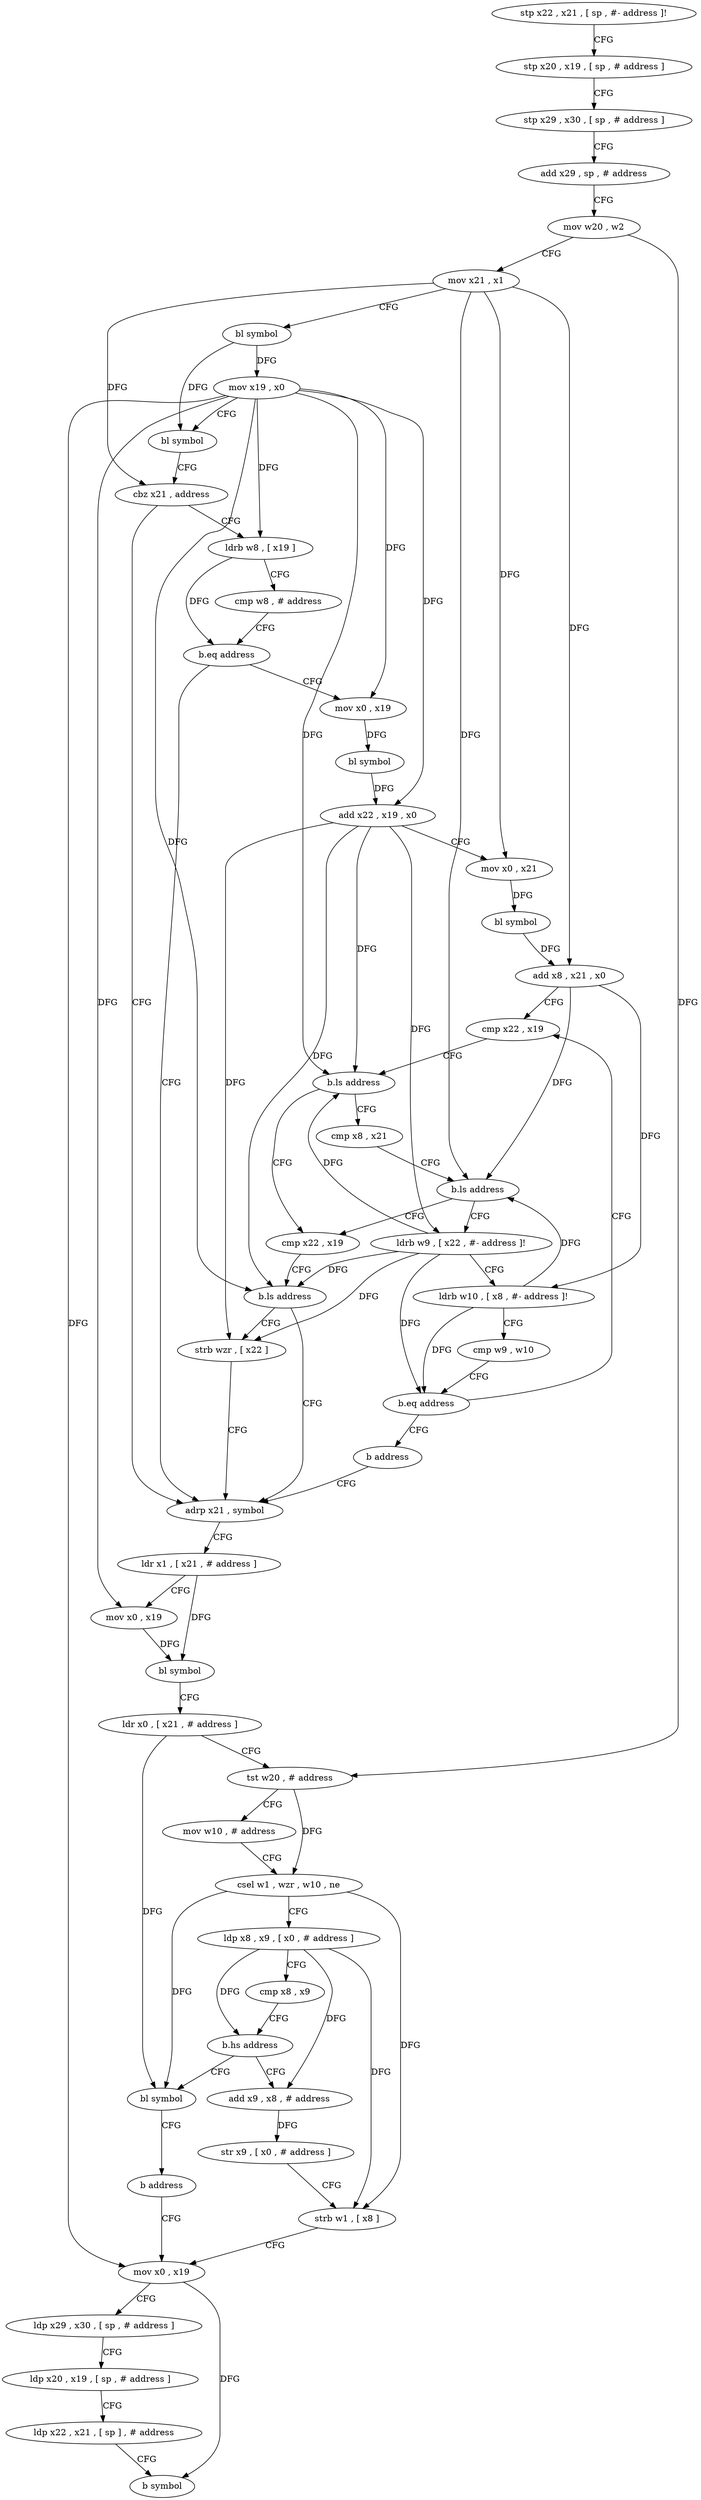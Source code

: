 digraph "func" {
"4200508" [label = "stp x22 , x21 , [ sp , #- address ]!" ]
"4200512" [label = "stp x20 , x19 , [ sp , # address ]" ]
"4200516" [label = "stp x29 , x30 , [ sp , # address ]" ]
"4200520" [label = "add x29 , sp , # address" ]
"4200524" [label = "mov w20 , w2" ]
"4200528" [label = "mov x21 , x1" ]
"4200532" [label = "bl symbol" ]
"4200536" [label = "mov x19 , x0" ]
"4200540" [label = "bl symbol" ]
"4200544" [label = "cbz x21 , address" ]
"4200632" [label = "adrp x21 , symbol" ]
"4200548" [label = "ldrb w8 , [ x19 ]" ]
"4200636" [label = "ldr x1 , [ x21 , # address ]" ]
"4200640" [label = "mov x0 , x19" ]
"4200644" [label = "bl symbol" ]
"4200648" [label = "ldr x0 , [ x21 , # address ]" ]
"4200652" [label = "tst w20 , # address" ]
"4200656" [label = "mov w10 , # address" ]
"4200660" [label = "csel w1 , wzr , w10 , ne" ]
"4200664" [label = "ldp x8 , x9 , [ x0 , # address ]" ]
"4200668" [label = "cmp x8 , x9" ]
"4200672" [label = "b.hs address" ]
"4200708" [label = "bl symbol" ]
"4200676" [label = "add x9 , x8 , # address" ]
"4200552" [label = "cmp w8 , # address" ]
"4200556" [label = "b.eq address" ]
"4200560" [label = "mov x0 , x19" ]
"4200712" [label = "b address" ]
"4200688" [label = "mov x0 , x19" ]
"4200680" [label = "str x9 , [ x0 , # address ]" ]
"4200684" [label = "strb w1 , [ x8 ]" ]
"4200564" [label = "bl symbol" ]
"4200568" [label = "add x22 , x19 , x0" ]
"4200572" [label = "mov x0 , x21" ]
"4200576" [label = "bl symbol" ]
"4200580" [label = "add x8 , x21 , x0" ]
"4200584" [label = "cmp x22 , x19" ]
"4200692" [label = "ldp x29 , x30 , [ sp , # address ]" ]
"4200696" [label = "ldp x20 , x19 , [ sp , # address ]" ]
"4200700" [label = "ldp x22 , x21 , [ sp ] , # address" ]
"4200704" [label = "b symbol" ]
"4200620" [label = "cmp x22 , x19" ]
"4200624" [label = "b.ls address" ]
"4200628" [label = "strb wzr , [ x22 ]" ]
"4200592" [label = "cmp x8 , x21" ]
"4200596" [label = "b.ls address" ]
"4200600" [label = "ldrb w9 , [ x22 , #- address ]!" ]
"4200604" [label = "ldrb w10 , [ x8 , #- address ]!" ]
"4200608" [label = "cmp w9 , w10" ]
"4200612" [label = "b.eq address" ]
"4200616" [label = "b address" ]
"4200588" [label = "b.ls address" ]
"4200508" -> "4200512" [ label = "CFG" ]
"4200512" -> "4200516" [ label = "CFG" ]
"4200516" -> "4200520" [ label = "CFG" ]
"4200520" -> "4200524" [ label = "CFG" ]
"4200524" -> "4200528" [ label = "CFG" ]
"4200524" -> "4200652" [ label = "DFG" ]
"4200528" -> "4200532" [ label = "CFG" ]
"4200528" -> "4200544" [ label = "DFG" ]
"4200528" -> "4200572" [ label = "DFG" ]
"4200528" -> "4200580" [ label = "DFG" ]
"4200528" -> "4200596" [ label = "DFG" ]
"4200532" -> "4200536" [ label = "DFG" ]
"4200532" -> "4200540" [ label = "DFG" ]
"4200536" -> "4200540" [ label = "CFG" ]
"4200536" -> "4200640" [ label = "DFG" ]
"4200536" -> "4200548" [ label = "DFG" ]
"4200536" -> "4200560" [ label = "DFG" ]
"4200536" -> "4200568" [ label = "DFG" ]
"4200536" -> "4200588" [ label = "DFG" ]
"4200536" -> "4200624" [ label = "DFG" ]
"4200536" -> "4200688" [ label = "DFG" ]
"4200540" -> "4200544" [ label = "CFG" ]
"4200544" -> "4200632" [ label = "CFG" ]
"4200544" -> "4200548" [ label = "CFG" ]
"4200632" -> "4200636" [ label = "CFG" ]
"4200548" -> "4200552" [ label = "CFG" ]
"4200548" -> "4200556" [ label = "DFG" ]
"4200636" -> "4200640" [ label = "CFG" ]
"4200636" -> "4200644" [ label = "DFG" ]
"4200640" -> "4200644" [ label = "DFG" ]
"4200644" -> "4200648" [ label = "CFG" ]
"4200648" -> "4200652" [ label = "CFG" ]
"4200648" -> "4200708" [ label = "DFG" ]
"4200652" -> "4200656" [ label = "CFG" ]
"4200652" -> "4200660" [ label = "DFG" ]
"4200656" -> "4200660" [ label = "CFG" ]
"4200660" -> "4200664" [ label = "CFG" ]
"4200660" -> "4200708" [ label = "DFG" ]
"4200660" -> "4200684" [ label = "DFG" ]
"4200664" -> "4200668" [ label = "CFG" ]
"4200664" -> "4200672" [ label = "DFG" ]
"4200664" -> "4200676" [ label = "DFG" ]
"4200664" -> "4200684" [ label = "DFG" ]
"4200668" -> "4200672" [ label = "CFG" ]
"4200672" -> "4200708" [ label = "CFG" ]
"4200672" -> "4200676" [ label = "CFG" ]
"4200708" -> "4200712" [ label = "CFG" ]
"4200676" -> "4200680" [ label = "DFG" ]
"4200552" -> "4200556" [ label = "CFG" ]
"4200556" -> "4200632" [ label = "CFG" ]
"4200556" -> "4200560" [ label = "CFG" ]
"4200560" -> "4200564" [ label = "DFG" ]
"4200712" -> "4200688" [ label = "CFG" ]
"4200688" -> "4200692" [ label = "CFG" ]
"4200688" -> "4200704" [ label = "DFG" ]
"4200680" -> "4200684" [ label = "CFG" ]
"4200684" -> "4200688" [ label = "CFG" ]
"4200564" -> "4200568" [ label = "DFG" ]
"4200568" -> "4200572" [ label = "CFG" ]
"4200568" -> "4200588" [ label = "DFG" ]
"4200568" -> "4200624" [ label = "DFG" ]
"4200568" -> "4200628" [ label = "DFG" ]
"4200568" -> "4200600" [ label = "DFG" ]
"4200572" -> "4200576" [ label = "DFG" ]
"4200576" -> "4200580" [ label = "DFG" ]
"4200580" -> "4200584" [ label = "CFG" ]
"4200580" -> "4200596" [ label = "DFG" ]
"4200580" -> "4200604" [ label = "DFG" ]
"4200584" -> "4200588" [ label = "CFG" ]
"4200692" -> "4200696" [ label = "CFG" ]
"4200696" -> "4200700" [ label = "CFG" ]
"4200700" -> "4200704" [ label = "CFG" ]
"4200620" -> "4200624" [ label = "CFG" ]
"4200624" -> "4200632" [ label = "CFG" ]
"4200624" -> "4200628" [ label = "CFG" ]
"4200628" -> "4200632" [ label = "CFG" ]
"4200592" -> "4200596" [ label = "CFG" ]
"4200596" -> "4200620" [ label = "CFG" ]
"4200596" -> "4200600" [ label = "CFG" ]
"4200600" -> "4200604" [ label = "CFG" ]
"4200600" -> "4200628" [ label = "DFG" ]
"4200600" -> "4200588" [ label = "DFG" ]
"4200600" -> "4200624" [ label = "DFG" ]
"4200600" -> "4200612" [ label = "DFG" ]
"4200604" -> "4200608" [ label = "CFG" ]
"4200604" -> "4200596" [ label = "DFG" ]
"4200604" -> "4200612" [ label = "DFG" ]
"4200608" -> "4200612" [ label = "CFG" ]
"4200612" -> "4200584" [ label = "CFG" ]
"4200612" -> "4200616" [ label = "CFG" ]
"4200616" -> "4200632" [ label = "CFG" ]
"4200588" -> "4200620" [ label = "CFG" ]
"4200588" -> "4200592" [ label = "CFG" ]
}
